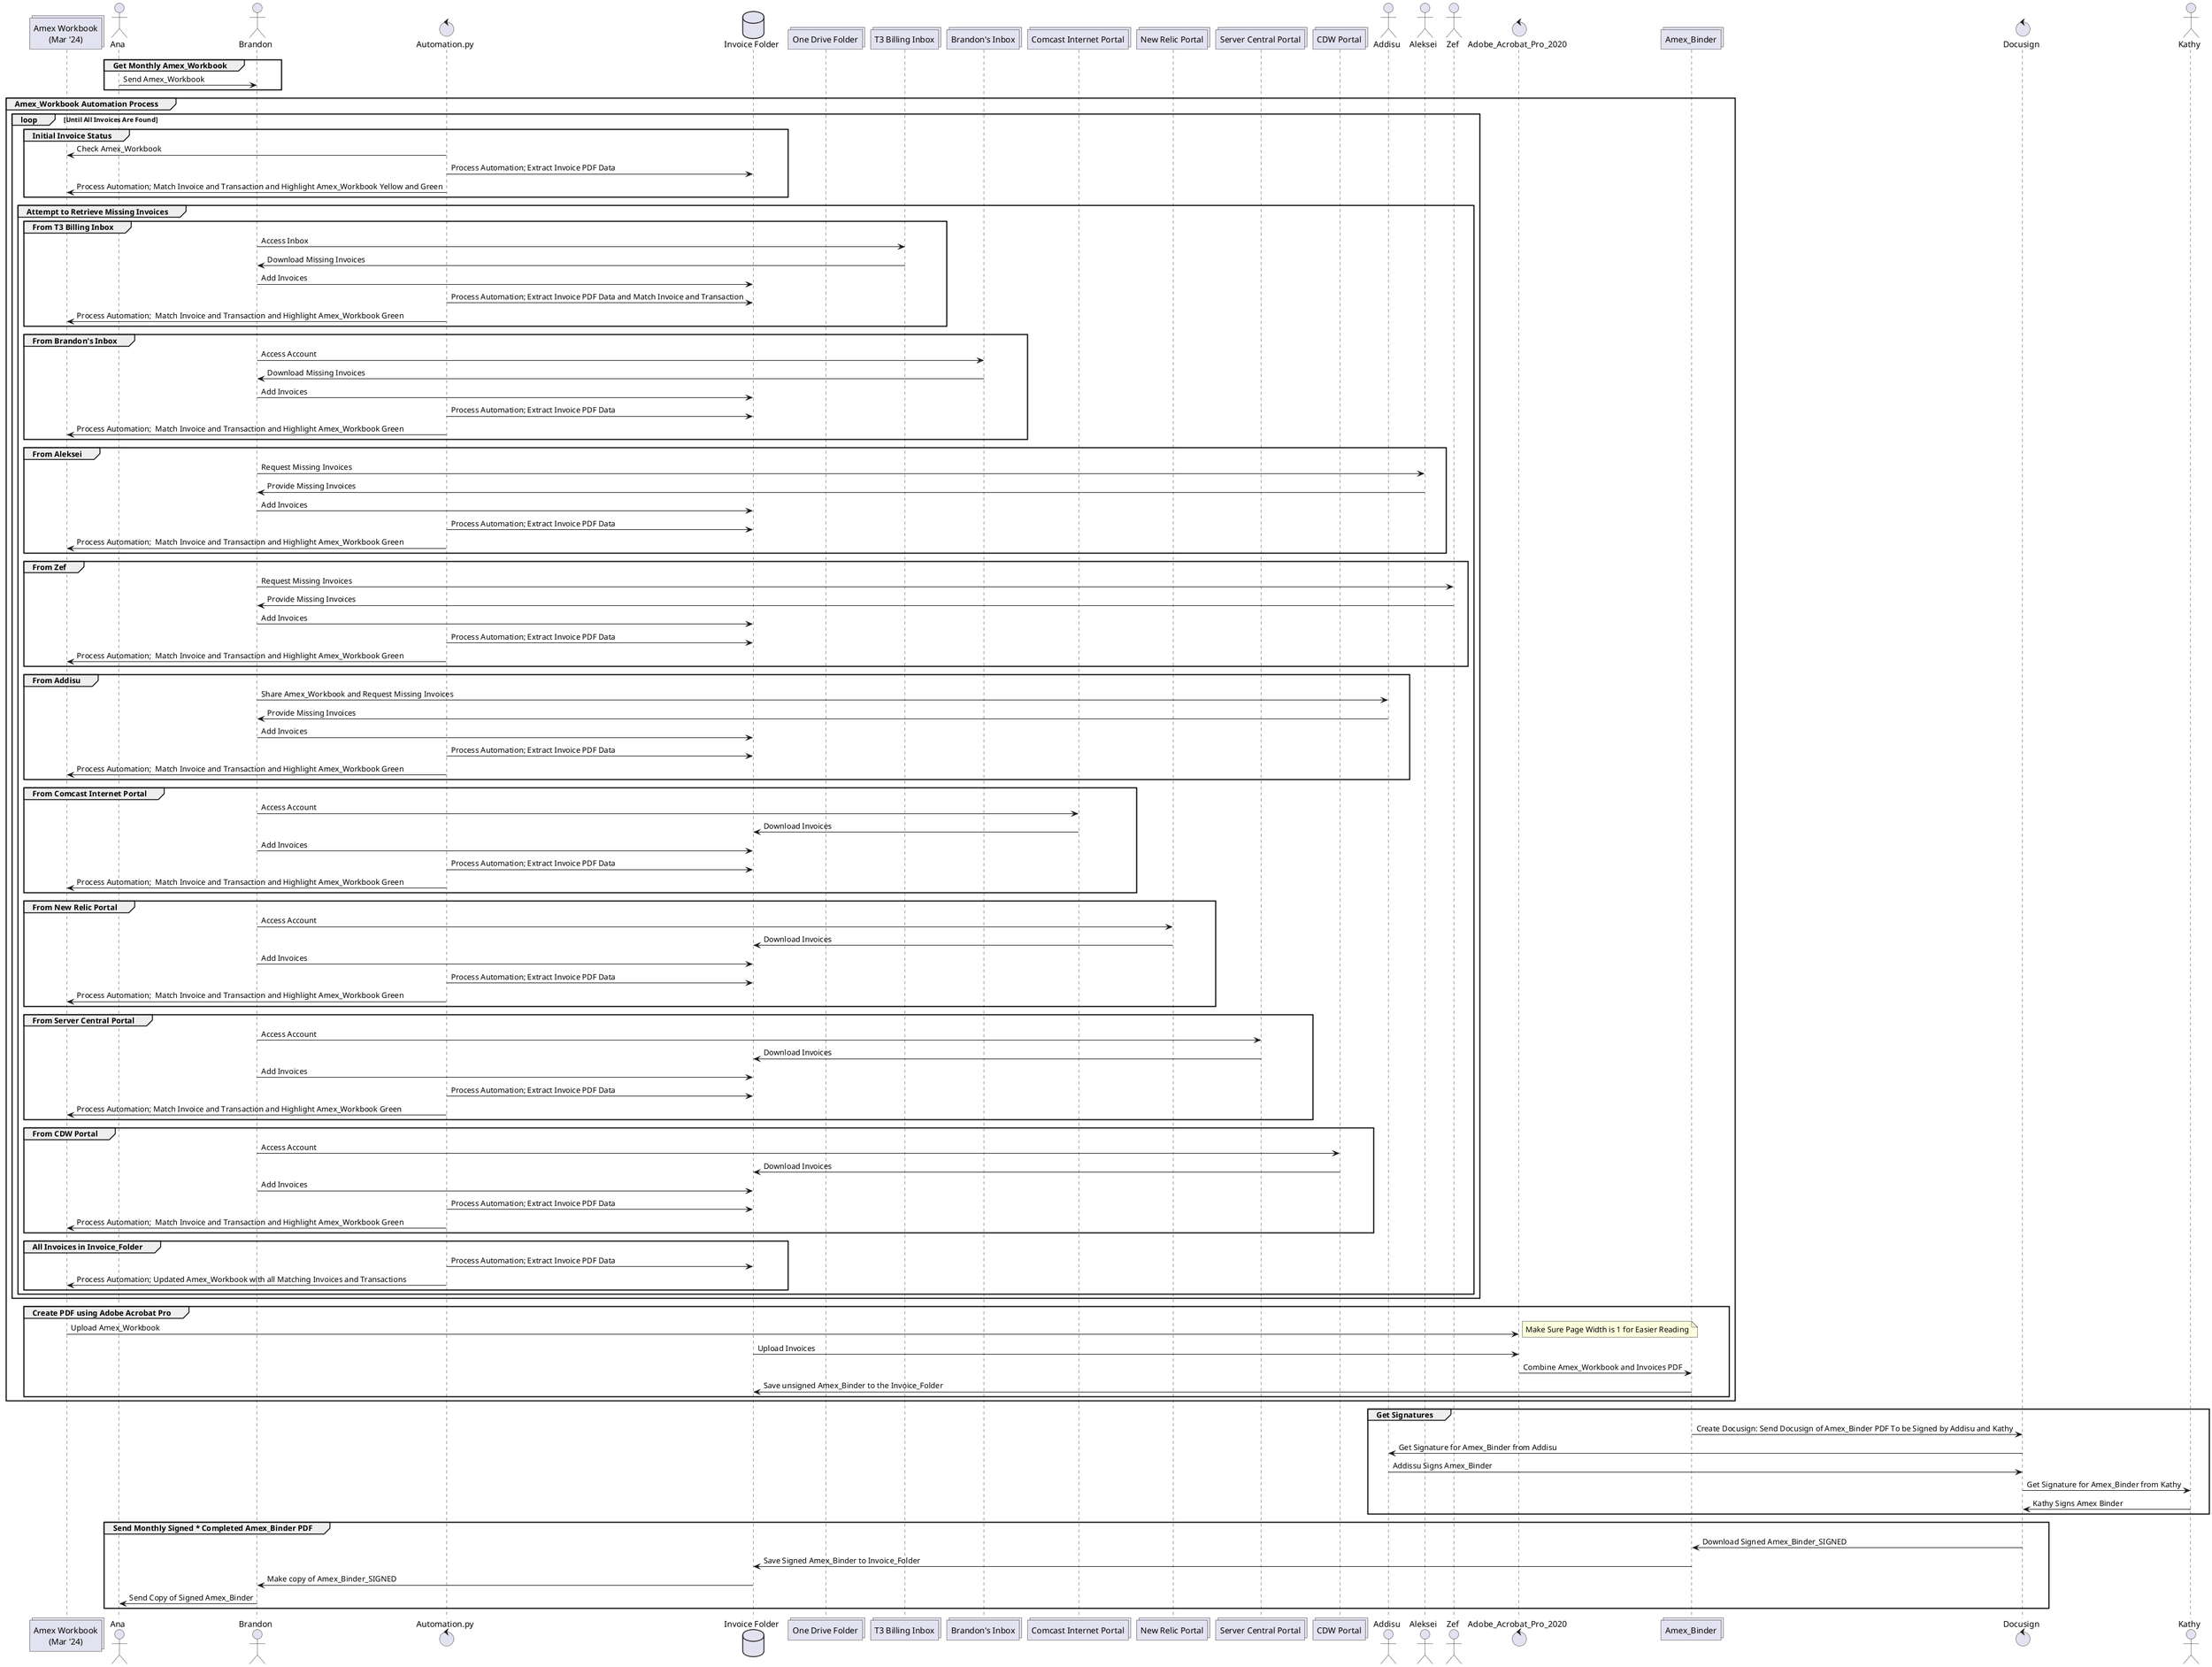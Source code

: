 @startuml

collections "Amex Workbook\n(Mar '24)" as Amex_Workbook
actor Ana
actor Brandon
control "Automation.py" as Amex_Automation
database "Invoice Folder" as Invoice_Folder
collections "One Drive Folder" as Kathy_View
collections "T3 Billing Inbox" as T3billing_Inbox
collections "Brandon's Inbox" as Brandon_Inbox
collections "Comcast Internet Portal" as Comcast_Internet_Portal
collections "New Relic Portal" as NewRelic_Portal
collections "Server Central Portal" as Deft_Portal
collections "CDW Portal" as CDW_Portal
actor Addisu
actor Aleksei
actor Zef
actor Kathy
control Adobe_Acrobat_Pro_2020
collections Amex_Binder
control Docusign
actor Kathy


' Monthly Amex Statement Process

group Get Monthly Amex_Workbook
Ana -> Brandon: Send Amex_Workbook
end

group Amex_Workbook Automation Process

    loop Until All Invoices Are Found

        group Initial Invoice Status
        Amex_Automation -> Amex_Workbook: Check Amex_Workbook
        Amex_Automation -> Invoice_Folder: Process Automation; Extract Invoice PDF Data
        Amex_Automation -> Amex_Workbook: Process Automation; Match Invoice and Transaction and Highlight Amex_Workbook Yellow and Green

        end

        group Attempt to Retrieve Missing Invoices

            group From T3 Billing Inbox
                Brandon -> T3billing_Inbox: Access Inbox
                T3billing_Inbox -> Brandon: Download Missing Invoices
                Brandon -> Invoice_Folder: Add Invoices
                Amex_Automation -> Invoice_Folder: Process Automation; Extract Invoice PDF Data and Match Invoice and Transaction
                Amex_Automation -> Amex_Workbook: Process Automation;  Match Invoice and Transaction and Highlight Amex_Workbook Green
            end

            group From Brandon's Inbox
                Brandon -> Brandon_Inbox: Access Account
                Brandon_Inbox -> Brandon: Download Missing Invoices
                Brandon -> Invoice_Folder: Add Invoices
                Amex_Automation -> Invoice_Folder: Process Automation; Extract Invoice PDF Data
                Amex_Automation -> Amex_Workbook: Process Automation;  Match Invoice and Transaction and Highlight Amex_Workbook Green
            end

            group From Aleksei
                Brandon -> Aleksei: Request Missing Invoices
                Aleksei -> Brandon: Provide Missing Invoices
                Brandon -> Invoice_Folder: Add Invoices
                Amex_Automation -> Invoice_Folder: Process Automation; Extract Invoice PDF Data
                Amex_Automation -> Amex_Workbook: Process Automation;  Match Invoice and Transaction and Highlight Amex_Workbook Green
            end

            group From Zef
                Brandon -> Zef: Request Missing Invoices
                Zef -> Brandon: Provide Missing Invoices
                Brandon -> Invoice_Folder: Add Invoices
                Amex_Automation -> Invoice_Folder: Process Automation; Extract Invoice PDF Data
                Amex_Automation -> Amex_Workbook: Process Automation;  Match Invoice and Transaction and Highlight Amex_Workbook Green
            end

            group From Addisu
                Brandon -> Addisu: Share Amex_Workbook and Request Missing Invoices
                Addisu -> Brandon: Provide Missing Invoices
                Brandon -> Invoice_Folder: Add Invoices
                Amex_Automation -> Invoice_Folder: Process Automation; Extract Invoice PDF Data
                Amex_Automation -> Amex_Workbook: Process Automation;  Match Invoice and Transaction and Highlight Amex_Workbook Green
            end

            group From Comcast Internet Portal
                Brandon -> Comcast_Internet_Portal: Access Account
                Comcast_Internet_Portal -> Invoice_Folder: Download Invoices
                Brandon -> Invoice_Folder: Add Invoices
                Amex_Automation -> Invoice_Folder: Process Automation; Extract Invoice PDF Data
                Amex_Automation -> Amex_Workbook: Process Automation;  Match Invoice and Transaction and Highlight Amex_Workbook Green
            end

            group From New Relic Portal
                Brandon -> NewRelic_Portal: Access Account
                NewRelic_Portal -> Invoice_Folder: Download Invoices
                Brandon -> Invoice_Folder: Add Invoices
                Amex_Automation -> Invoice_Folder: Process Automation; Extract Invoice PDF Data
                Amex_Automation -> Amex_Workbook: Process Automation;  Match Invoice and Transaction and Highlight Amex_Workbook Green
            end

            group From Server Central Portal
                Brandon -> Deft_Portal: Access Account
                Deft_Portal -> Invoice_Folder: Download Invoices
                Brandon -> Invoice_Folder: Add Invoices
                Amex_Automation -> Invoice_Folder: Process Automation; Extract Invoice PDF Data
                Amex_Automation -> Amex_Workbook: Process Automation; Match Invoice and Transaction and Highlight Amex_Workbook Green
            end

            group From CDW Portal
                Brandon -> CDW_Portal: Access Account
                CDW_Portal -> Invoice_Folder: Download Invoices
                Brandon -> Invoice_Folder: Add Invoices
                Amex_Automation -> Invoice_Folder: Process Automation; Extract Invoice PDF Data
                Amex_Automation -> Amex_Workbook: Process Automation;  Match Invoice and Transaction and Highlight Amex_Workbook Green
            end

            group All Invoices in Invoice_Folder
            Amex_Automation -> Invoice_Folder: Process Automation; Extract Invoice PDF Data
            Amex_Automation -> Amex_Workbook: Process Automation; Updated Amex_Workbook with all Matching Invoices and Transactions
            end

        end

end

group Create PDF using Adobe Acrobat Pro
Amex_Workbook -> Adobe_Acrobat_Pro_2020 : Upload Amex_Workbook
note right: Make Sure Page Width is 1 for Easier Reading
Invoice_Folder -> Adobe_Acrobat_Pro_2020: Upload Invoices
Adobe_Acrobat_Pro_2020 -> Amex_Binder: Combine Amex_Workbook and Invoices PDF
Amex_Binder -> Invoice_Folder: Save unsigned Amex_Binder to the Invoice_Folder
end

end

group Get Signatures
Amex_Binder -> Docusign: Create Docusign: Send Docusign of Amex_Binder PDF To be Signed by Addisu and Kathy
Docusign -> Addisu: Get Signature for Amex_Binder from Addisu
Addisu -> Docusign: Addissu Signs Amex_Binder
Docusign -> Kathy: Get Signature for Amex_Binder from Kathy
Kathy -> Docusign: Kathy Signs Amex Binder
end

group Send Monthly Signed * Completed Amex_Binder PDF
Docusign -> Amex_Binder: Download Signed Amex_Binder_SIGNED
Amex_Binder -> Invoice_Folder: Save Signed Amex_Binder to Invoice_Folder
Invoice_Folder -> Brandon: Make copy of Amex_Binder_SIGNED
Brandon -> Ana: Send Copy of Signed Amex_Binder
end

@enduml
